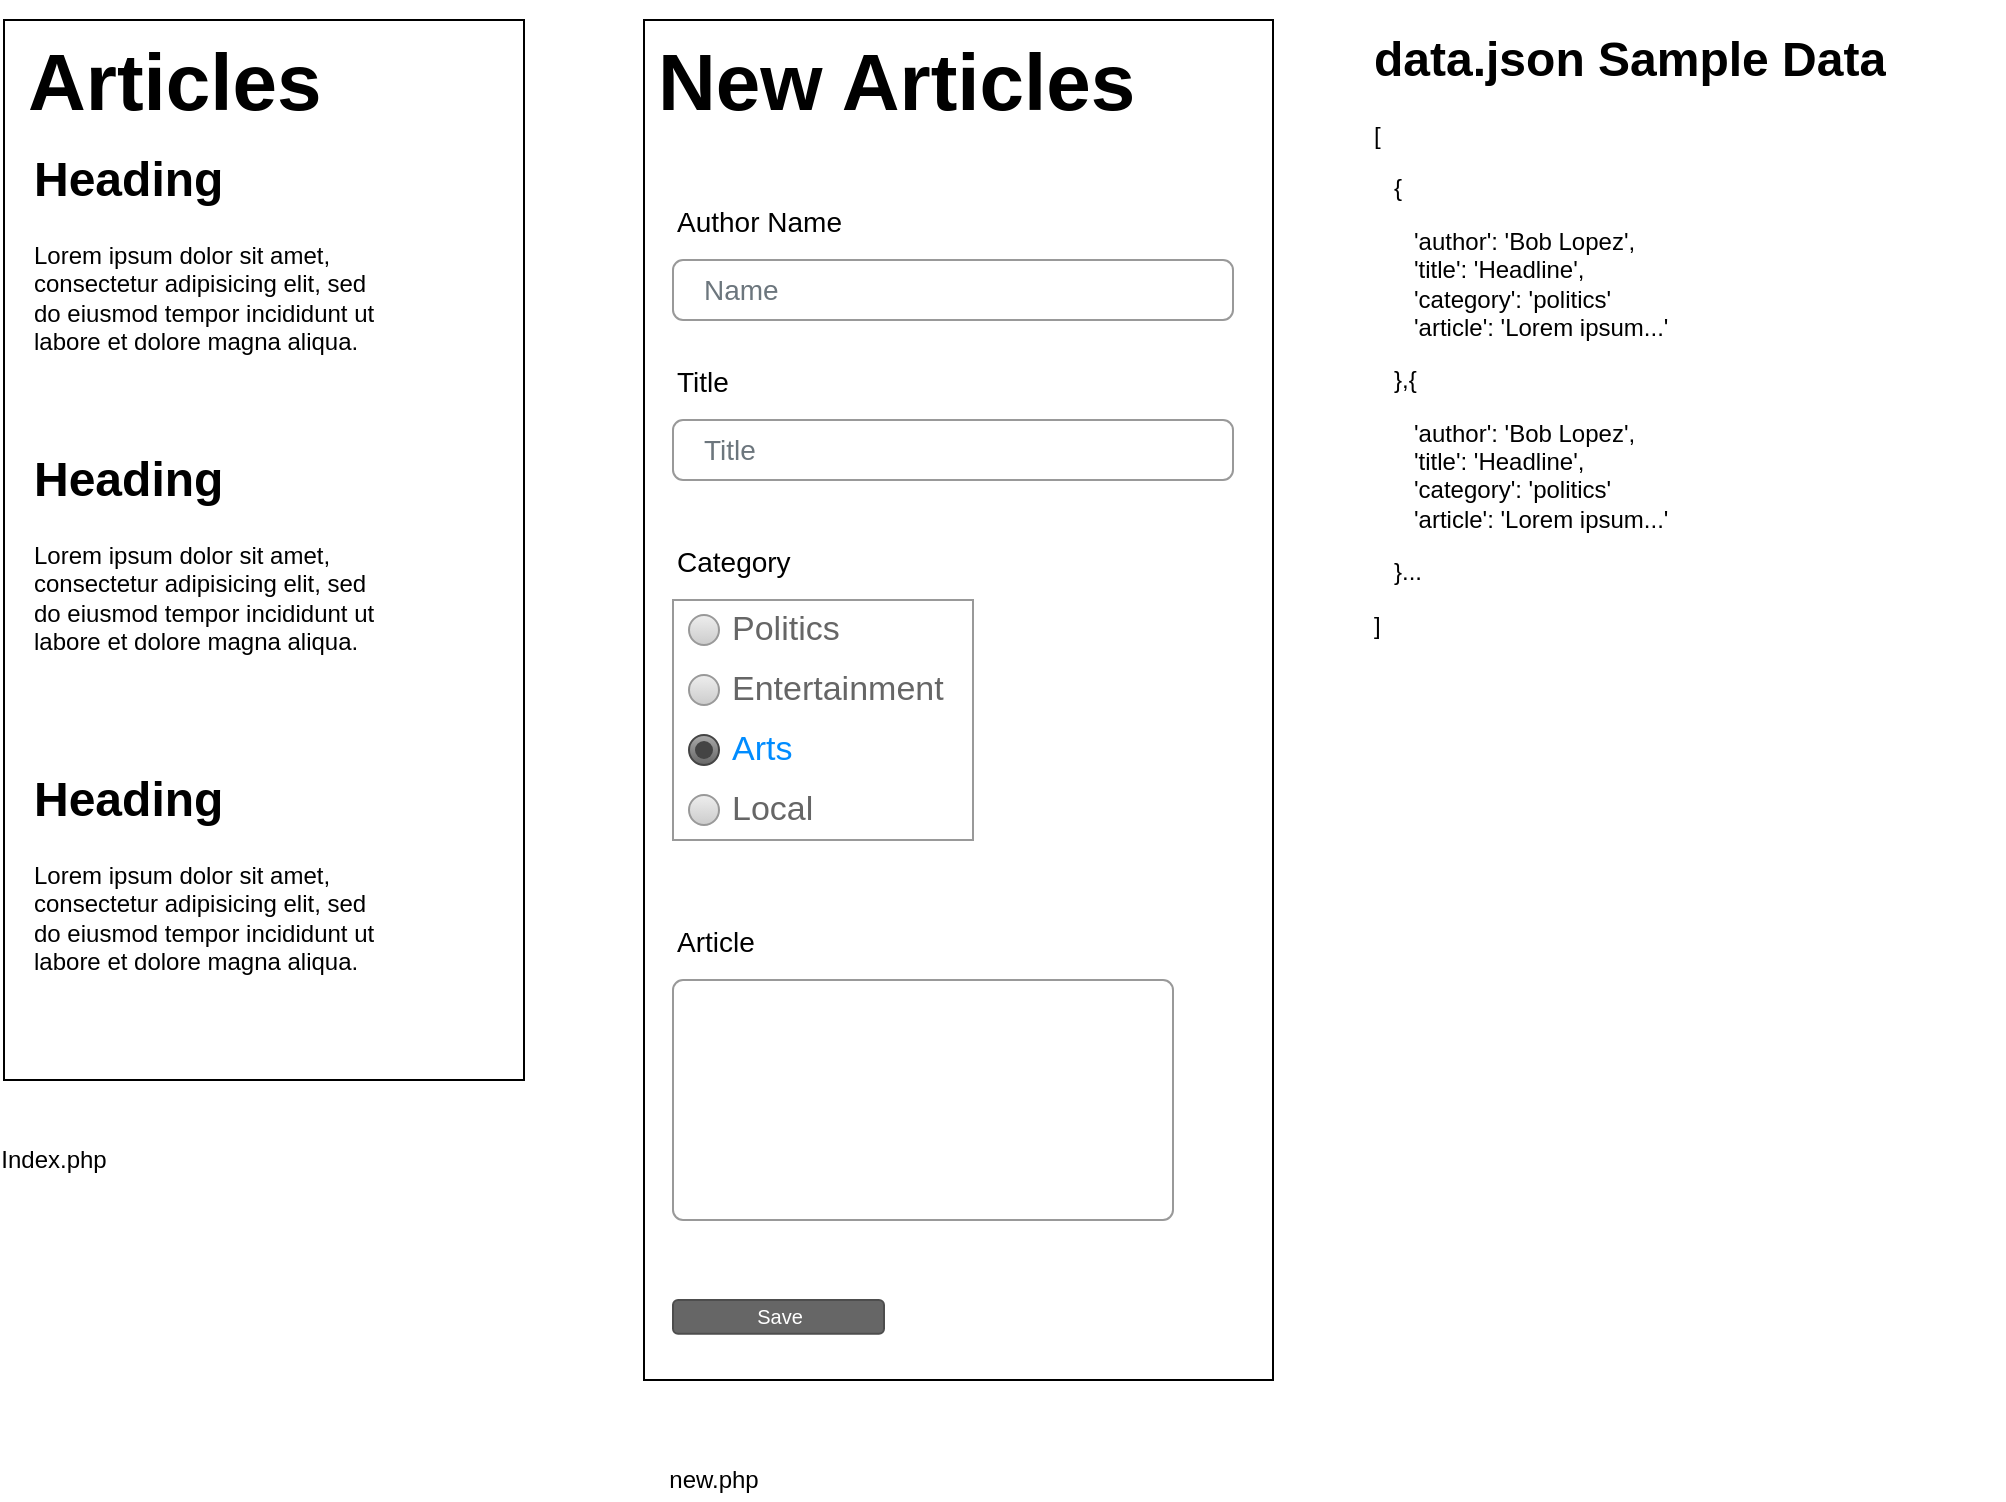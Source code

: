 <mxfile version="13.9.7" type="device"><diagram id="ShdsBYN44Ur-y_WrpiOV" name="Page-1"><mxGraphModel dx="652" dy="423" grid="1" gridSize="10" guides="1" tooltips="1" connect="1" arrows="1" fold="1" page="1" pageScale="1" pageWidth="850" pageHeight="1100" math="0" shadow="0"><root><mxCell id="0"/><mxCell id="1" parent="0"/><mxCell id="aBsvGVgw3dP0KSlLD740-35" value="" style="rounded=0;whiteSpace=wrap;html=1;" vertex="1" parent="1"><mxGeometry x="40" y="40" width="260" height="530" as="geometry"/></mxCell><mxCell id="aBsvGVgw3dP0KSlLD740-30" value="" style="rounded=0;whiteSpace=wrap;html=1;" vertex="1" parent="1"><mxGeometry x="360" y="40" width="314.5" height="680" as="geometry"/></mxCell><mxCell id="aBsvGVgw3dP0KSlLD740-2" value="Author Name" style="fillColor=none;strokeColor=none;align=left;fontSize=14;" vertex="1" parent="1"><mxGeometry x="374.5" y="120" width="260" height="40" as="geometry"/></mxCell><mxCell id="aBsvGVgw3dP0KSlLD740-3" value="Name" style="html=1;shadow=0;dashed=0;shape=mxgraph.bootstrap.rrect;rSize=5;fillColor=none;strokeColor=#999999;align=left;spacing=15;fontSize=14;fontColor=#6C767D;" vertex="1" parent="1"><mxGeometry width="280" height="30" relative="1" as="geometry"><mxPoint x="374.5" y="160" as="offset"/></mxGeometry></mxCell><mxCell id="aBsvGVgw3dP0KSlLD740-4" value="Title" style="fillColor=none;strokeColor=none;align=left;fontSize=14;" vertex="1" parent="1"><mxGeometry width="260" height="40" relative="1" as="geometry"><mxPoint x="374.5" y="200" as="offset"/></mxGeometry></mxCell><mxCell id="aBsvGVgw3dP0KSlLD740-5" value="Title" style="html=1;shadow=0;dashed=0;shape=mxgraph.bootstrap.rrect;rSize=5;fillColor=none;strokeColor=#999999;align=left;spacing=15;fontSize=14;fontColor=#6C767D;" vertex="1" parent="1"><mxGeometry width="280" height="30" relative="1" as="geometry"><mxPoint x="374.5" y="240" as="offset"/></mxGeometry></mxCell><mxCell id="aBsvGVgw3dP0KSlLD740-16" value="Article" style="fillColor=none;strokeColor=none;align=left;fontSize=14;" vertex="1" parent="1"><mxGeometry width="260" height="40" relative="1" as="geometry"><mxPoint x="374.5" y="480" as="offset"/></mxGeometry></mxCell><mxCell id="aBsvGVgw3dP0KSlLD740-17" value="" style="html=1;shadow=0;dashed=0;shape=mxgraph.bootstrap.rrect;rSize=5;fillColor=none;strokeColor=#999999;align=left;spacing=15;fontSize=14;fontColor=#6C767D;" vertex="1" parent="1"><mxGeometry width="250" height="120" relative="1" as="geometry"><mxPoint x="374.5" y="520" as="offset"/></mxGeometry></mxCell><mxCell id="aBsvGVgw3dP0KSlLD740-18" value="Category" style="fillColor=none;strokeColor=none;align=left;fontSize=14;" vertex="1" parent="1"><mxGeometry x="374.5" y="290" width="260" height="40" as="geometry"/></mxCell><mxCell id="aBsvGVgw3dP0KSlLD740-20" value="" style="strokeWidth=1;shadow=0;dashed=0;align=center;html=1;shape=mxgraph.mockup.forms.rrect;rSize=0;strokeColor=#999999;fillColor=#ffffff;recursiveResize=0;" vertex="1" parent="1"><mxGeometry x="374.5" y="330" width="150" height="120" as="geometry"/></mxCell><mxCell id="aBsvGVgw3dP0KSlLD740-21" value="Politics" style="shape=ellipse;rSize=0;fillColor=#eeeeee;strokeColor=#999999;gradientColor=#cccccc;html=1;align=left;spacingLeft=4;fontSize=17;fontColor=#666666;labelPosition=right;" vertex="1" parent="aBsvGVgw3dP0KSlLD740-20"><mxGeometry x="8" y="7.5" width="15" height="15" as="geometry"/></mxCell><mxCell id="aBsvGVgw3dP0KSlLD740-22" value="Entertainment" style="shape=ellipse;rSize=0;fillColor=#eeeeee;strokeColor=#999999;gradientColor=#cccccc;html=1;align=left;spacingLeft=4;fontSize=17;fontColor=#666666;labelPosition=right;" vertex="1" parent="aBsvGVgw3dP0KSlLD740-20"><mxGeometry x="8" y="37.5" width="15" height="15" as="geometry"/></mxCell><mxCell id="aBsvGVgw3dP0KSlLD740-23" value="Arts" style="shape=ellipse;rSize=0;fillColor=#aaaaaa;strokeColor=#444444;gradientColor=#666666;html=1;align=left;spacingLeft=4;fontSize=17;fontColor=#008cff;labelPosition=right;" vertex="1" parent="aBsvGVgw3dP0KSlLD740-20"><mxGeometry x="8" y="67.5" width="15" height="15" as="geometry"/></mxCell><mxCell id="aBsvGVgw3dP0KSlLD740-24" value="" style="shape=ellipse;fillColor=#444444;strokeColor=none;html=1;" vertex="1" parent="aBsvGVgw3dP0KSlLD740-23"><mxGeometry x="3" y="3" width="9" height="9" as="geometry"/></mxCell><mxCell id="aBsvGVgw3dP0KSlLD740-25" value="Local" style="shape=ellipse;rSize=0;fillColor=#eeeeee;strokeColor=#999999;gradientColor=#cccccc;html=1;align=left;spacingLeft=4;fontSize=17;fontColor=#666666;labelPosition=right;" vertex="1" parent="aBsvGVgw3dP0KSlLD740-20"><mxGeometry x="8" y="97.5" width="15" height="15" as="geometry"/></mxCell><mxCell id="aBsvGVgw3dP0KSlLD740-26" value="Save" style="rounded=1;html=1;shadow=0;dashed=0;whiteSpace=wrap;fontSize=10;fillColor=#666666;align=center;strokeColor=#4D4D4D;fontColor=#ffffff;" vertex="1" parent="1"><mxGeometry x="374.5" y="680" width="105.5" height="16.88" as="geometry"/></mxCell><mxCell id="aBsvGVgw3dP0KSlLD740-31" value="&lt;h1&gt;Heading&lt;/h1&gt;&lt;p&gt;Lorem ipsum dolor sit amet, consectetur adipisicing elit, sed do eiusmod tempor incididunt ut labore et dolore magna aliqua.&lt;/p&gt;" style="text;html=1;strokeColor=none;fillColor=none;spacing=5;spacingTop=-20;whiteSpace=wrap;overflow=hidden;rounded=0;" vertex="1" parent="1"><mxGeometry x="50" y="100" width="190" height="120" as="geometry"/></mxCell><mxCell id="aBsvGVgw3dP0KSlLD740-32" value="&lt;b&gt;&lt;font style=&quot;font-size: 40px&quot;&gt;Articles&lt;/font&gt;&lt;/b&gt;" style="text;html=1;strokeColor=none;fillColor=none;align=left;verticalAlign=middle;whiteSpace=wrap;rounded=0;" vertex="1" parent="1"><mxGeometry x="50" y="50" width="170" height="40" as="geometry"/></mxCell><mxCell id="aBsvGVgw3dP0KSlLD740-33" value="&lt;h1&gt;Heading&lt;/h1&gt;&lt;p&gt;Lorem ipsum dolor sit amet, consectetur adipisicing elit, sed do eiusmod tempor incididunt ut labore et dolore magna aliqua.&lt;/p&gt;" style="text;html=1;strokeColor=none;fillColor=none;spacing=5;spacingTop=-20;whiteSpace=wrap;overflow=hidden;rounded=0;" vertex="1" parent="1"><mxGeometry x="50" y="250" width="190" height="120" as="geometry"/></mxCell><mxCell id="aBsvGVgw3dP0KSlLD740-34" value="&lt;h1&gt;Heading&lt;/h1&gt;&lt;p&gt;Lorem ipsum dolor sit amet, consectetur adipisicing elit, sed do eiusmod tempor incididunt ut labore et dolore magna aliqua.&lt;/p&gt;" style="text;html=1;strokeColor=none;fillColor=none;spacing=5;spacingTop=-20;whiteSpace=wrap;overflow=hidden;rounded=0;" vertex="1" parent="1"><mxGeometry x="50" y="410" width="190" height="120" as="geometry"/></mxCell><mxCell id="aBsvGVgw3dP0KSlLD740-36" value="&lt;h1&gt;data.json Sample Data&lt;/h1&gt;&lt;p&gt;[&lt;/p&gt;&lt;p&gt;&amp;nbsp; &amp;nbsp;{&lt;/p&gt;&amp;nbsp; &amp;nbsp; &amp;nbsp; 'author': 'Bob Lopez',&lt;br&gt;&lt;span&gt;&amp;nbsp; &amp;nbsp; &amp;nbsp; 'title': 'Headline',&lt;/span&gt;&lt;br&gt;&amp;nbsp; &amp;nbsp; &amp;nbsp;&amp;nbsp;&lt;span&gt;'category': 'politics'&lt;br&gt;&lt;/span&gt;&amp;nbsp; &amp;nbsp; &amp;nbsp;&amp;nbsp;&lt;span&gt;'article': 'Lorem ipsum...'&lt;/span&gt;&lt;span&gt;&lt;br&gt;&lt;/span&gt;&lt;p&gt;&amp;nbsp; &amp;nbsp;},&lt;span&gt;{&lt;/span&gt;&lt;/p&gt;&amp;nbsp; &amp;nbsp; &amp;nbsp; 'author': 'Bob Lopez',&lt;br&gt;&amp;nbsp; &amp;nbsp; &amp;nbsp; 'title': 'Headline',&lt;br&gt;&amp;nbsp; &amp;nbsp; &amp;nbsp;&amp;nbsp;'category': 'politics'&lt;br&gt;&amp;nbsp; &amp;nbsp; &amp;nbsp;&amp;nbsp;'article': 'Lorem ipsum...'&lt;br&gt;&lt;p&gt;&amp;nbsp; &amp;nbsp;}...&lt;/p&gt;&lt;p&gt;&lt;span&gt;]&lt;/span&gt;&lt;/p&gt;" style="text;html=1;strokeColor=none;fillColor=none;spacing=5;spacingTop=-20;whiteSpace=wrap;overflow=hidden;rounded=0;" vertex="1" parent="1"><mxGeometry x="720" y="40" width="320" height="470" as="geometry"/></mxCell><mxCell id="aBsvGVgw3dP0KSlLD740-37" value="&lt;b&gt;&lt;font style=&quot;font-size: 40px&quot;&gt;New Articles&lt;/font&gt;&lt;/b&gt;" style="text;html=1;strokeColor=none;fillColor=none;align=left;verticalAlign=middle;whiteSpace=wrap;rounded=0;" vertex="1" parent="1"><mxGeometry x="364.5" y="50" width="255.5" height="40" as="geometry"/></mxCell><mxCell id="aBsvGVgw3dP0KSlLD740-38" value="Index.php" style="text;html=1;strokeColor=none;fillColor=none;align=center;verticalAlign=middle;whiteSpace=wrap;rounded=0;" vertex="1" parent="1"><mxGeometry x="45" y="600" width="40" height="20" as="geometry"/></mxCell><mxCell id="aBsvGVgw3dP0KSlLD740-39" value="new.php" style="text;html=1;strokeColor=none;fillColor=none;align=center;verticalAlign=middle;whiteSpace=wrap;rounded=0;" vertex="1" parent="1"><mxGeometry x="374.5" y="760" width="40" height="20" as="geometry"/></mxCell></root></mxGraphModel></diagram></mxfile>